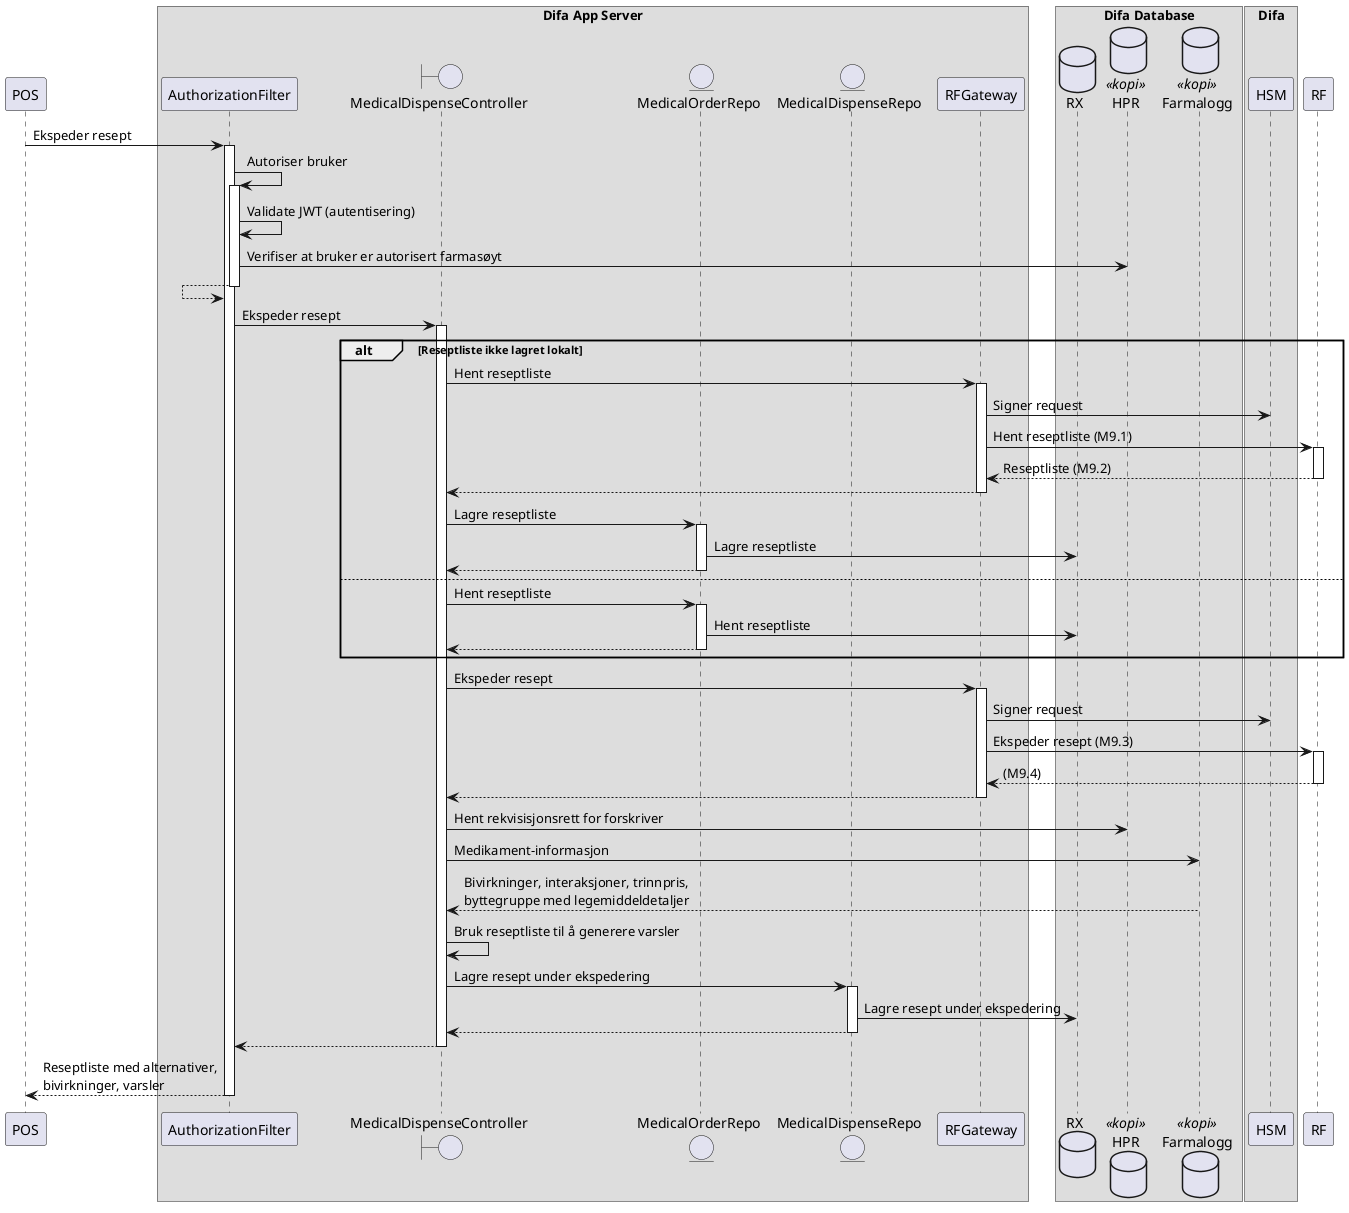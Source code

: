 @startuml

participant POS
box "Difa App Server"
    participant AuthorizationFilter
    boundary MedicalDispenseController
    entity MedicalOrderRepo
    entity MedicalDispenseRepo
    participant RFGateway
end box
box "Difa Database"
    database RX
    database HPR <<kopi>>
    database Farmalogg <<kopi>>
end box
box "Difa"
    participant HSM
end box
participant RF

POS -> AuthorizationFilter ++: Ekspeder resept
    AuthorizationFilter -> AuthorizationFilter ++: Autoriser bruker
        AuthorizationFilter -> AuthorizationFilter: Validate JWT (autentisering)
        AuthorizationFilter -> HPR: Verifiser at bruker er autorisert farmasøyt
    AuthorizationFilter <-- AuthorizationFilter --
    AuthorizationFilter -> MedicalDispenseController ++: Ekspeder resept
        alt Reseptliste ikke lagret lokalt
            MedicalDispenseController -> RFGateway ++: Hent reseptliste
                RFGateway -> HSM: Signer request
                RFGateway -> RF ++: Hent reseptliste (M9.1)
                RFGateway <-- RF --: Reseptliste (M9.2)
            MedicalDispenseController <-- RFGateway --
            MedicalDispenseController -> MedicalOrderRepo ++: Lagre reseptliste
                MedicalOrderRepo -> RX: Lagre reseptliste
            MedicalDispenseController <-- MedicalOrderRepo --
        else
            MedicalDispenseController -> MedicalOrderRepo ++: Hent reseptliste
                MedicalOrderRepo -> RX: Hent reseptliste
            MedicalDispenseController <-- MedicalOrderRepo --
        end alt
        MedicalDispenseController -> RFGateway ++: Ekspeder resept
            RFGateway -> HSM: Signer request
            RFGateway -> RF ++: Ekspeder resept (M9.3)
            RFGateway <-- RF --: (M9.4)
        MedicalDispenseController <-- RFGateway --
        MedicalDispenseController -> HPR: Hent rekvisisjonsrett for forskriver
        MedicalDispenseController -> Farmalogg: Medikament-informasjon
        MedicalDispenseController <-- Farmalogg: Bivirkninger, interaksjoner, trinnpris,\nbyttegruppe med legemiddeldetaljer
        MedicalDispenseController -> MedicalDispenseController: Bruk reseptliste til å generere varsler
        MedicalDispenseController -> MedicalDispenseRepo ++: Lagre resept under ekspedering
            MedicalDispenseRepo -> RX: Lagre resept under ekspedering
        MedicalDispenseController <-- MedicalDispenseRepo --
    AuthorizationFilter <-- MedicalDispenseController --
POS <-- AuthorizationFilter --: Reseptliste med alternativer,\nbivirkninger, varsler

@enduml
